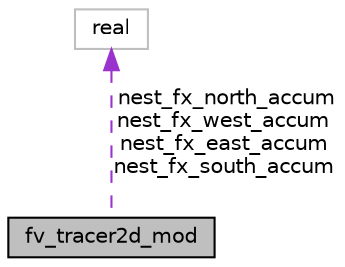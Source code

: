 digraph "fv_tracer2d_mod"
{
 // INTERACTIVE_SVG=YES
  edge [fontname="Helvetica",fontsize="10",labelfontname="Helvetica",labelfontsize="10"];
  node [fontname="Helvetica",fontsize="10",shape=record];
  Node1 [label="fv_tracer2d_mod",height=0.2,width=0.4,color="black", fillcolor="grey75", style="filled" fontcolor="black"];
  Node2 -> Node1 [dir="back",color="darkorchid3",fontsize="10",style="dashed",label=" nest_fx_north_accum\nnest_fx_west_accum\nnest_fx_east_accum\nnest_fx_south_accum" ,fontname="Helvetica"];
  Node2 [label="real",height=0.2,width=0.4,color="grey75", fillcolor="white", style="filled"];
}
